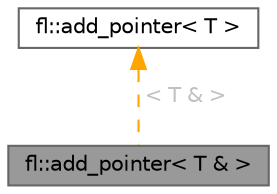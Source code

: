 digraph "fl::add_pointer&lt; T &amp; &gt;"
{
 // INTERACTIVE_SVG=YES
 // LATEX_PDF_SIZE
  bgcolor="transparent";
  edge [fontname=Helvetica,fontsize=10,labelfontname=Helvetica,labelfontsize=10];
  node [fontname=Helvetica,fontsize=10,shape=box,height=0.2,width=0.4];
  Node1 [id="Node000001",label="fl::add_pointer\< T & \>",height=0.2,width=0.4,color="gray40", fillcolor="grey60", style="filled", fontcolor="black",tooltip=" "];
  Node2 -> Node1 [id="edge1_Node000001_Node000002",dir="back",color="orange",style="dashed",tooltip=" ",label=" \< T & \>",fontcolor="grey" ];
  Node2 [id="Node000002",label="fl::add_pointer\< T \>",height=0.2,width=0.4,color="gray40", fillcolor="white", style="filled",URL="$d4/d36/namespacefl.html#da/d17/structfl_1_1add__pointer",tooltip=" "];
}
